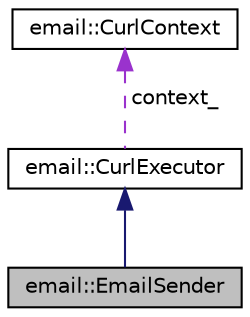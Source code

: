 digraph "email::EmailSender"
{
 // LATEX_PDF_SIZE
  edge [fontname="Helvetica",fontsize="10",labelfontname="Helvetica",labelfontsize="10"];
  node [fontname="Helvetica",fontsize="10",shape=record];
  Node1 [label="email::EmailSender",height=0.2,width=0.4,color="black", fillcolor="grey75", style="filled", fontcolor="black",tooltip="Email sending wrapper for curl."];
  Node2 -> Node1 [dir="back",color="midnightblue",fontsize="10",style="solid",fontname="Helvetica"];
  Node2 [label="email::CurlExecutor",height=0.2,width=0.4,color="black", fillcolor="white", style="filled",URL="$classemail_1_1CurlExecutor.html",tooltip="Abstract class for executing commands using curl."];
  Node3 -> Node2 [dir="back",color="darkorchid3",fontsize="10",style="dashed",label=" context_" ,fontname="Helvetica"];
  Node3 [label="email::CurlContext",height=0.2,width=0.4,color="black", fillcolor="white", style="filled",URL="$classemail_1_1CurlContext.html",tooltip="Basic context wrapper for curl."];
}

